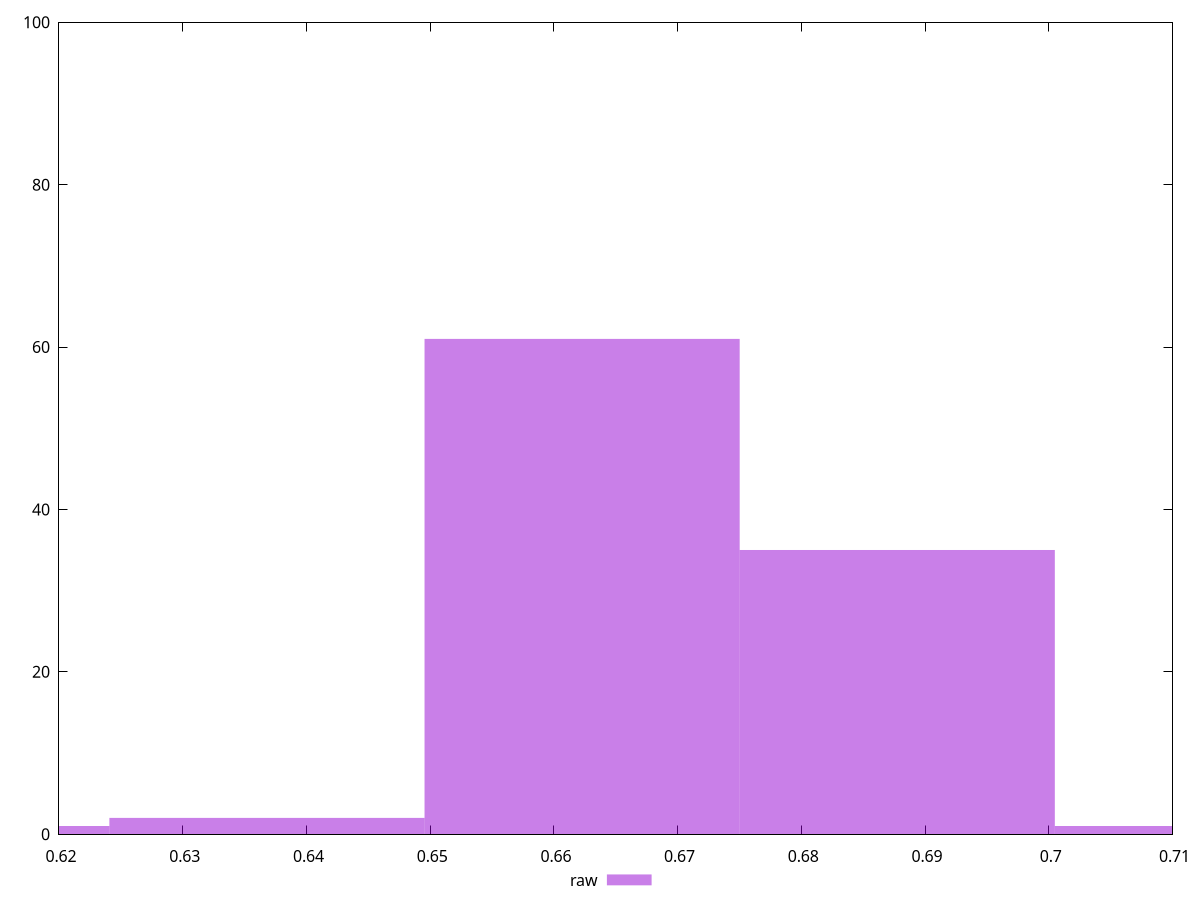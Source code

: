 reset

$raw <<EOF
0.6877532619242727 35
0.6622809188900403 61
0.6113362328215757 1
0.713225604958505 1
0.636808575855808 2
EOF

set key outside below
set boxwidth 0.02547234303423232
set xrange [0.62:0.71]
set yrange [0:100]
set trange [0:100]
set style fill transparent solid 0.5 noborder
set terminal svg size 640, 490 enhanced background rgb 'white'
set output "report_00009_2021-02-08T22-37-41.559Z/meta/score/samples/pages+cached+noadtech/raw/histogram.svg"

plot $raw title "raw" with boxes

reset

